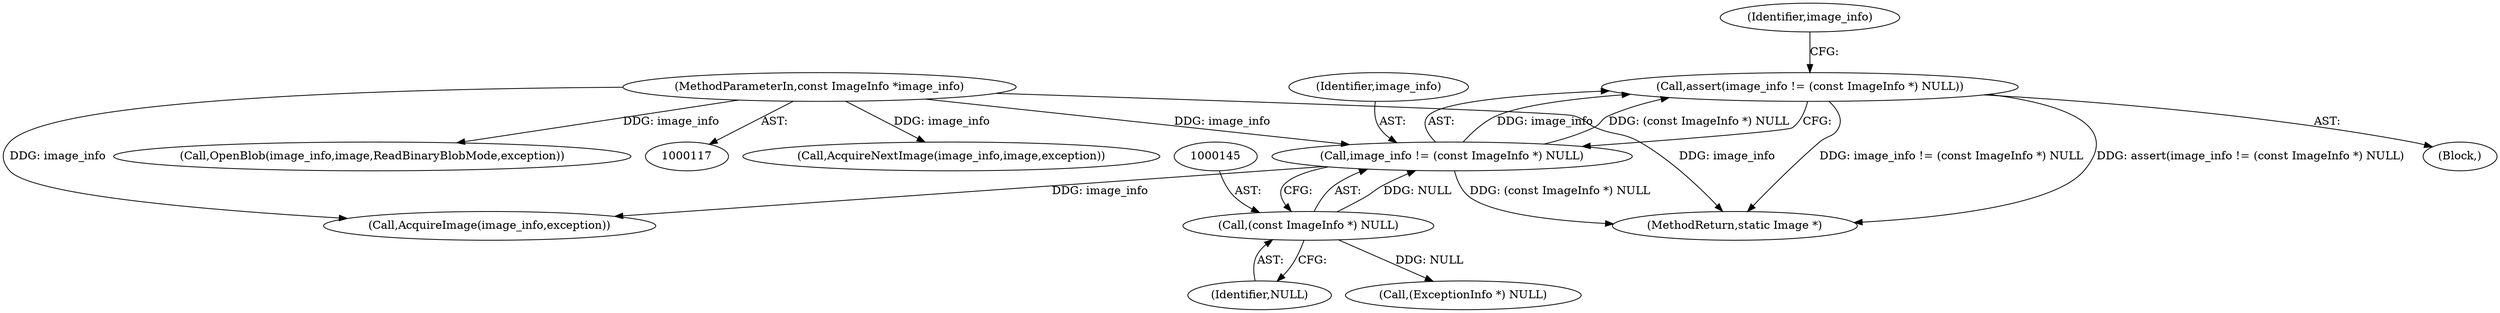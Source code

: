 digraph "0_ImageMagick_fe3066122ef72c82415811d25e9e3fad622c0a99_0@API" {
"1000141" [label="(Call,assert(image_info != (const ImageInfo *) NULL))"];
"1000142" [label="(Call,image_info != (const ImageInfo *) NULL)"];
"1000118" [label="(MethodParameterIn,const ImageInfo *image_info)"];
"1000144" [label="(Call,(const ImageInfo *) NULL)"];
"1000141" [label="(Call,assert(image_info != (const ImageInfo *) NULL))"];
"1002465" [label="(MethodReturn,static Image *)"];
"1000142" [label="(Call,image_info != (const ImageInfo *) NULL)"];
"1000120" [label="(Block,)"];
"1000144" [label="(Call,(const ImageInfo *) NULL)"];
"1002408" [label="(Call,AcquireNextImage(image_info,image,exception))"];
"1000143" [label="(Identifier,image_info)"];
"1000150" [label="(Identifier,image_info)"];
"1000146" [label="(Identifier,NULL)"];
"1000171" [label="(Call,(ExceptionInfo *) NULL)"];
"1000182" [label="(Call,AcquireImage(image_info,exception))"];
"1000118" [label="(MethodParameterIn,const ImageInfo *image_info)"];
"1000187" [label="(Call,OpenBlob(image_info,image,ReadBinaryBlobMode,exception))"];
"1000141" -> "1000120"  [label="AST: "];
"1000141" -> "1000142"  [label="CFG: "];
"1000142" -> "1000141"  [label="AST: "];
"1000150" -> "1000141"  [label="CFG: "];
"1000141" -> "1002465"  [label="DDG: image_info != (const ImageInfo *) NULL"];
"1000141" -> "1002465"  [label="DDG: assert(image_info != (const ImageInfo *) NULL)"];
"1000142" -> "1000141"  [label="DDG: image_info"];
"1000142" -> "1000141"  [label="DDG: (const ImageInfo *) NULL"];
"1000142" -> "1000144"  [label="CFG: "];
"1000143" -> "1000142"  [label="AST: "];
"1000144" -> "1000142"  [label="AST: "];
"1000142" -> "1002465"  [label="DDG: (const ImageInfo *) NULL"];
"1000118" -> "1000142"  [label="DDG: image_info"];
"1000144" -> "1000142"  [label="DDG: NULL"];
"1000142" -> "1000182"  [label="DDG: image_info"];
"1000118" -> "1000117"  [label="AST: "];
"1000118" -> "1002465"  [label="DDG: image_info"];
"1000118" -> "1000182"  [label="DDG: image_info"];
"1000118" -> "1000187"  [label="DDG: image_info"];
"1000118" -> "1002408"  [label="DDG: image_info"];
"1000144" -> "1000146"  [label="CFG: "];
"1000145" -> "1000144"  [label="AST: "];
"1000146" -> "1000144"  [label="AST: "];
"1000144" -> "1000171"  [label="DDG: NULL"];
}
